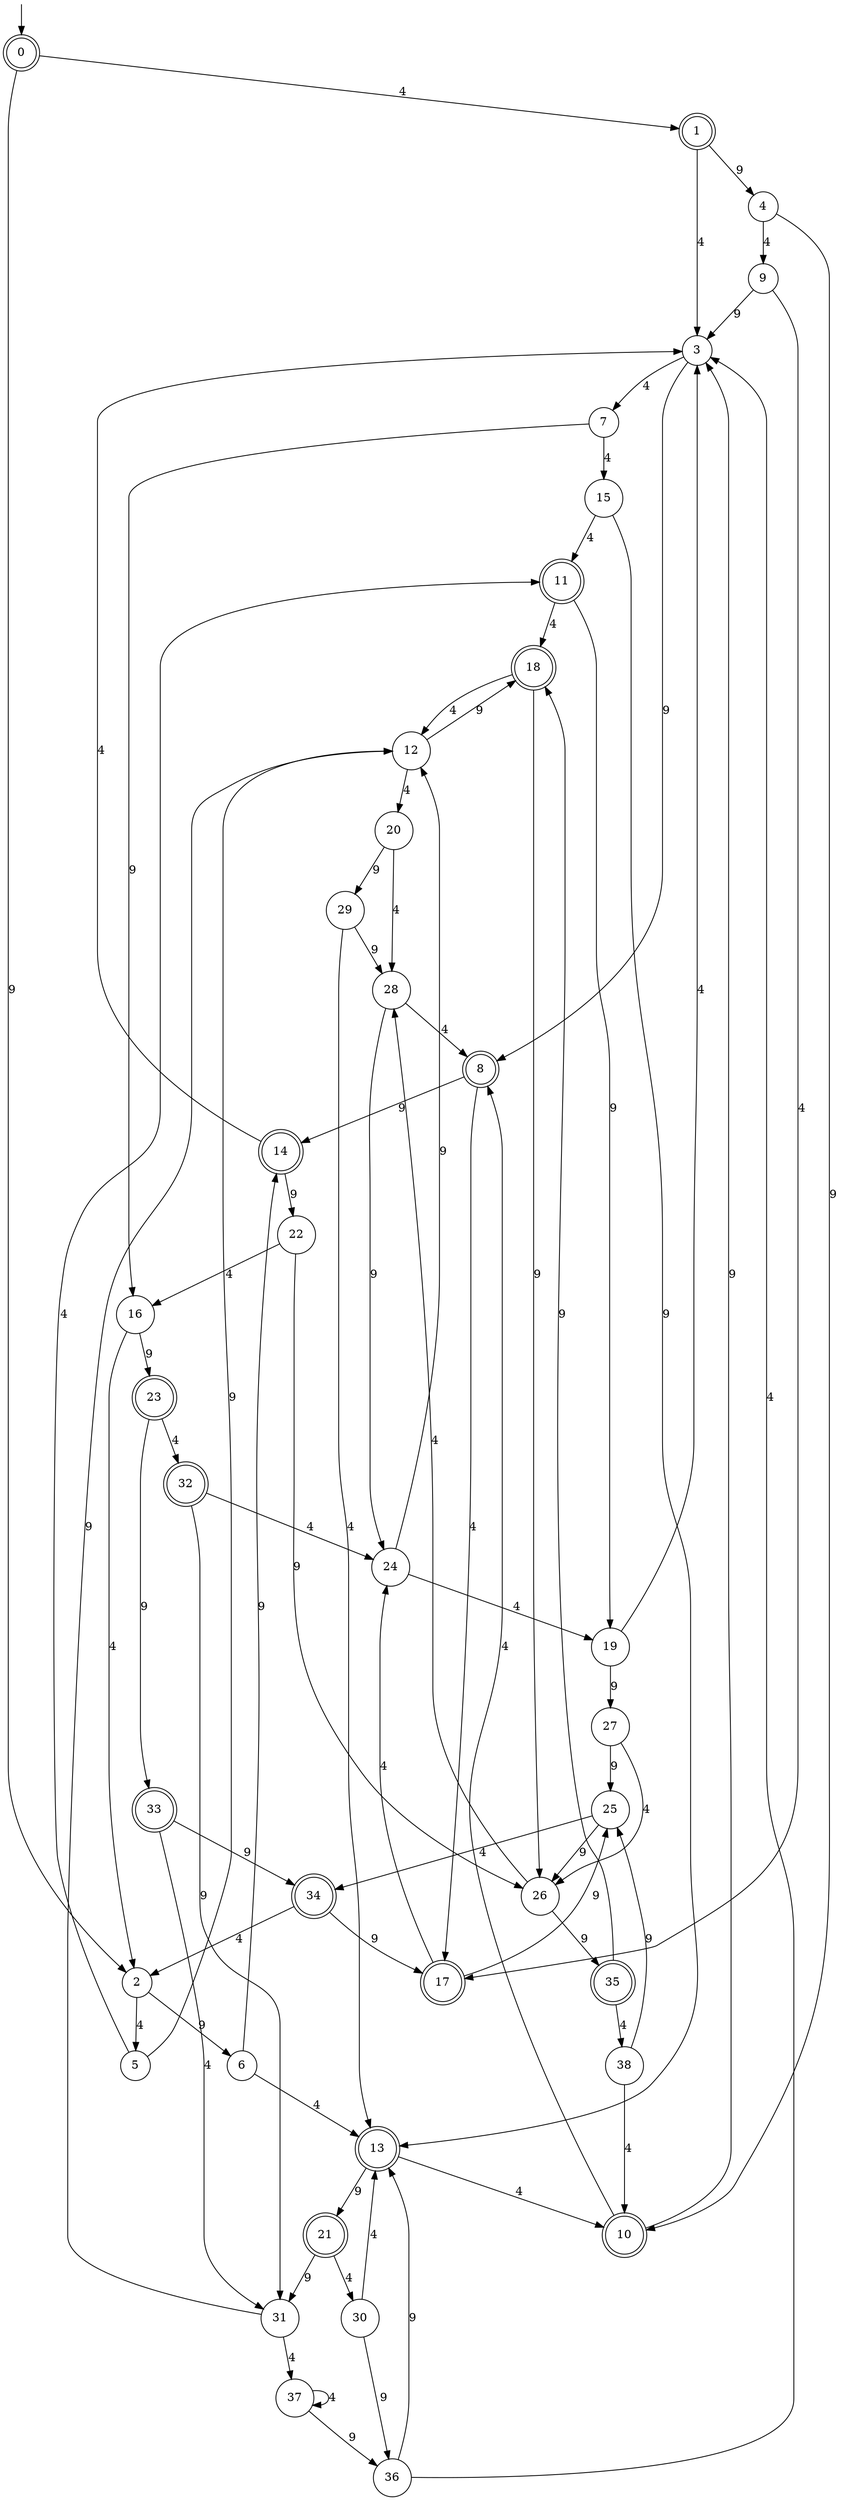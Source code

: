 digraph g {

	s0 [shape="doublecircle" label="0"];
	s1 [shape="doublecircle" label="1"];
	s2 [shape="circle" label="2"];
	s3 [shape="circle" label="3"];
	s4 [shape="circle" label="4"];
	s5 [shape="circle" label="5"];
	s6 [shape="circle" label="6"];
	s7 [shape="circle" label="7"];
	s8 [shape="doublecircle" label="8"];
	s9 [shape="circle" label="9"];
	s10 [shape="doublecircle" label="10"];
	s11 [shape="doublecircle" label="11"];
	s12 [shape="circle" label="12"];
	s13 [shape="doublecircle" label="13"];
	s14 [shape="doublecircle" label="14"];
	s15 [shape="circle" label="15"];
	s16 [shape="circle" label="16"];
	s17 [shape="doublecircle" label="17"];
	s18 [shape="doublecircle" label="18"];
	s19 [shape="circle" label="19"];
	s20 [shape="circle" label="20"];
	s21 [shape="doublecircle" label="21"];
	s22 [shape="circle" label="22"];
	s23 [shape="doublecircle" label="23"];
	s24 [shape="circle" label="24"];
	s25 [shape="circle" label="25"];
	s26 [shape="circle" label="26"];
	s27 [shape="circle" label="27"];
	s28 [shape="circle" label="28"];
	s29 [shape="circle" label="29"];
	s30 [shape="circle" label="30"];
	s31 [shape="circle" label="31"];
	s32 [shape="doublecircle" label="32"];
	s33 [shape="doublecircle" label="33"];
	s34 [shape="doublecircle" label="34"];
	s35 [shape="doublecircle" label="35"];
	s36 [shape="circle" label="36"];
	s37 [shape="circle" label="37"];
	s38 [shape="circle" label="38"];
	s0 -> s1 [label="4"];
	s0 -> s2 [label="9"];
	s1 -> s3 [label="4"];
	s1 -> s4 [label="9"];
	s2 -> s5 [label="4"];
	s2 -> s6 [label="9"];
	s3 -> s7 [label="4"];
	s3 -> s8 [label="9"];
	s4 -> s9 [label="4"];
	s4 -> s10 [label="9"];
	s5 -> s11 [label="4"];
	s5 -> s12 [label="9"];
	s6 -> s13 [label="4"];
	s6 -> s14 [label="9"];
	s7 -> s15 [label="4"];
	s7 -> s16 [label="9"];
	s8 -> s17 [label="4"];
	s8 -> s14 [label="9"];
	s9 -> s17 [label="4"];
	s9 -> s3 [label="9"];
	s10 -> s8 [label="4"];
	s10 -> s3 [label="9"];
	s11 -> s18 [label="4"];
	s11 -> s19 [label="9"];
	s12 -> s20 [label="4"];
	s12 -> s18 [label="9"];
	s13 -> s10 [label="4"];
	s13 -> s21 [label="9"];
	s14 -> s3 [label="4"];
	s14 -> s22 [label="9"];
	s15 -> s11 [label="4"];
	s15 -> s13 [label="9"];
	s16 -> s2 [label="4"];
	s16 -> s23 [label="9"];
	s17 -> s24 [label="4"];
	s17 -> s25 [label="9"];
	s18 -> s12 [label="4"];
	s18 -> s26 [label="9"];
	s19 -> s3 [label="4"];
	s19 -> s27 [label="9"];
	s20 -> s28 [label="4"];
	s20 -> s29 [label="9"];
	s21 -> s30 [label="4"];
	s21 -> s31 [label="9"];
	s22 -> s16 [label="4"];
	s22 -> s26 [label="9"];
	s23 -> s32 [label="4"];
	s23 -> s33 [label="9"];
	s24 -> s19 [label="4"];
	s24 -> s12 [label="9"];
	s25 -> s34 [label="4"];
	s25 -> s26 [label="9"];
	s26 -> s28 [label="4"];
	s26 -> s35 [label="9"];
	s27 -> s26 [label="4"];
	s27 -> s25 [label="9"];
	s28 -> s8 [label="4"];
	s28 -> s24 [label="9"];
	s29 -> s13 [label="4"];
	s29 -> s28 [label="9"];
	s30 -> s13 [label="4"];
	s30 -> s36 [label="9"];
	s31 -> s37 [label="4"];
	s31 -> s12 [label="9"];
	s32 -> s24 [label="4"];
	s32 -> s31 [label="9"];
	s33 -> s31 [label="4"];
	s33 -> s34 [label="9"];
	s34 -> s2 [label="4"];
	s34 -> s17 [label="9"];
	s35 -> s38 [label="4"];
	s35 -> s18 [label="9"];
	s36 -> s3 [label="4"];
	s36 -> s13 [label="9"];
	s37 -> s37 [label="4"];
	s37 -> s36 [label="9"];
	s38 -> s10 [label="4"];
	s38 -> s25 [label="9"];

__start0 [label="" shape="none" width="0" height="0"];
__start0 -> s0;

}
